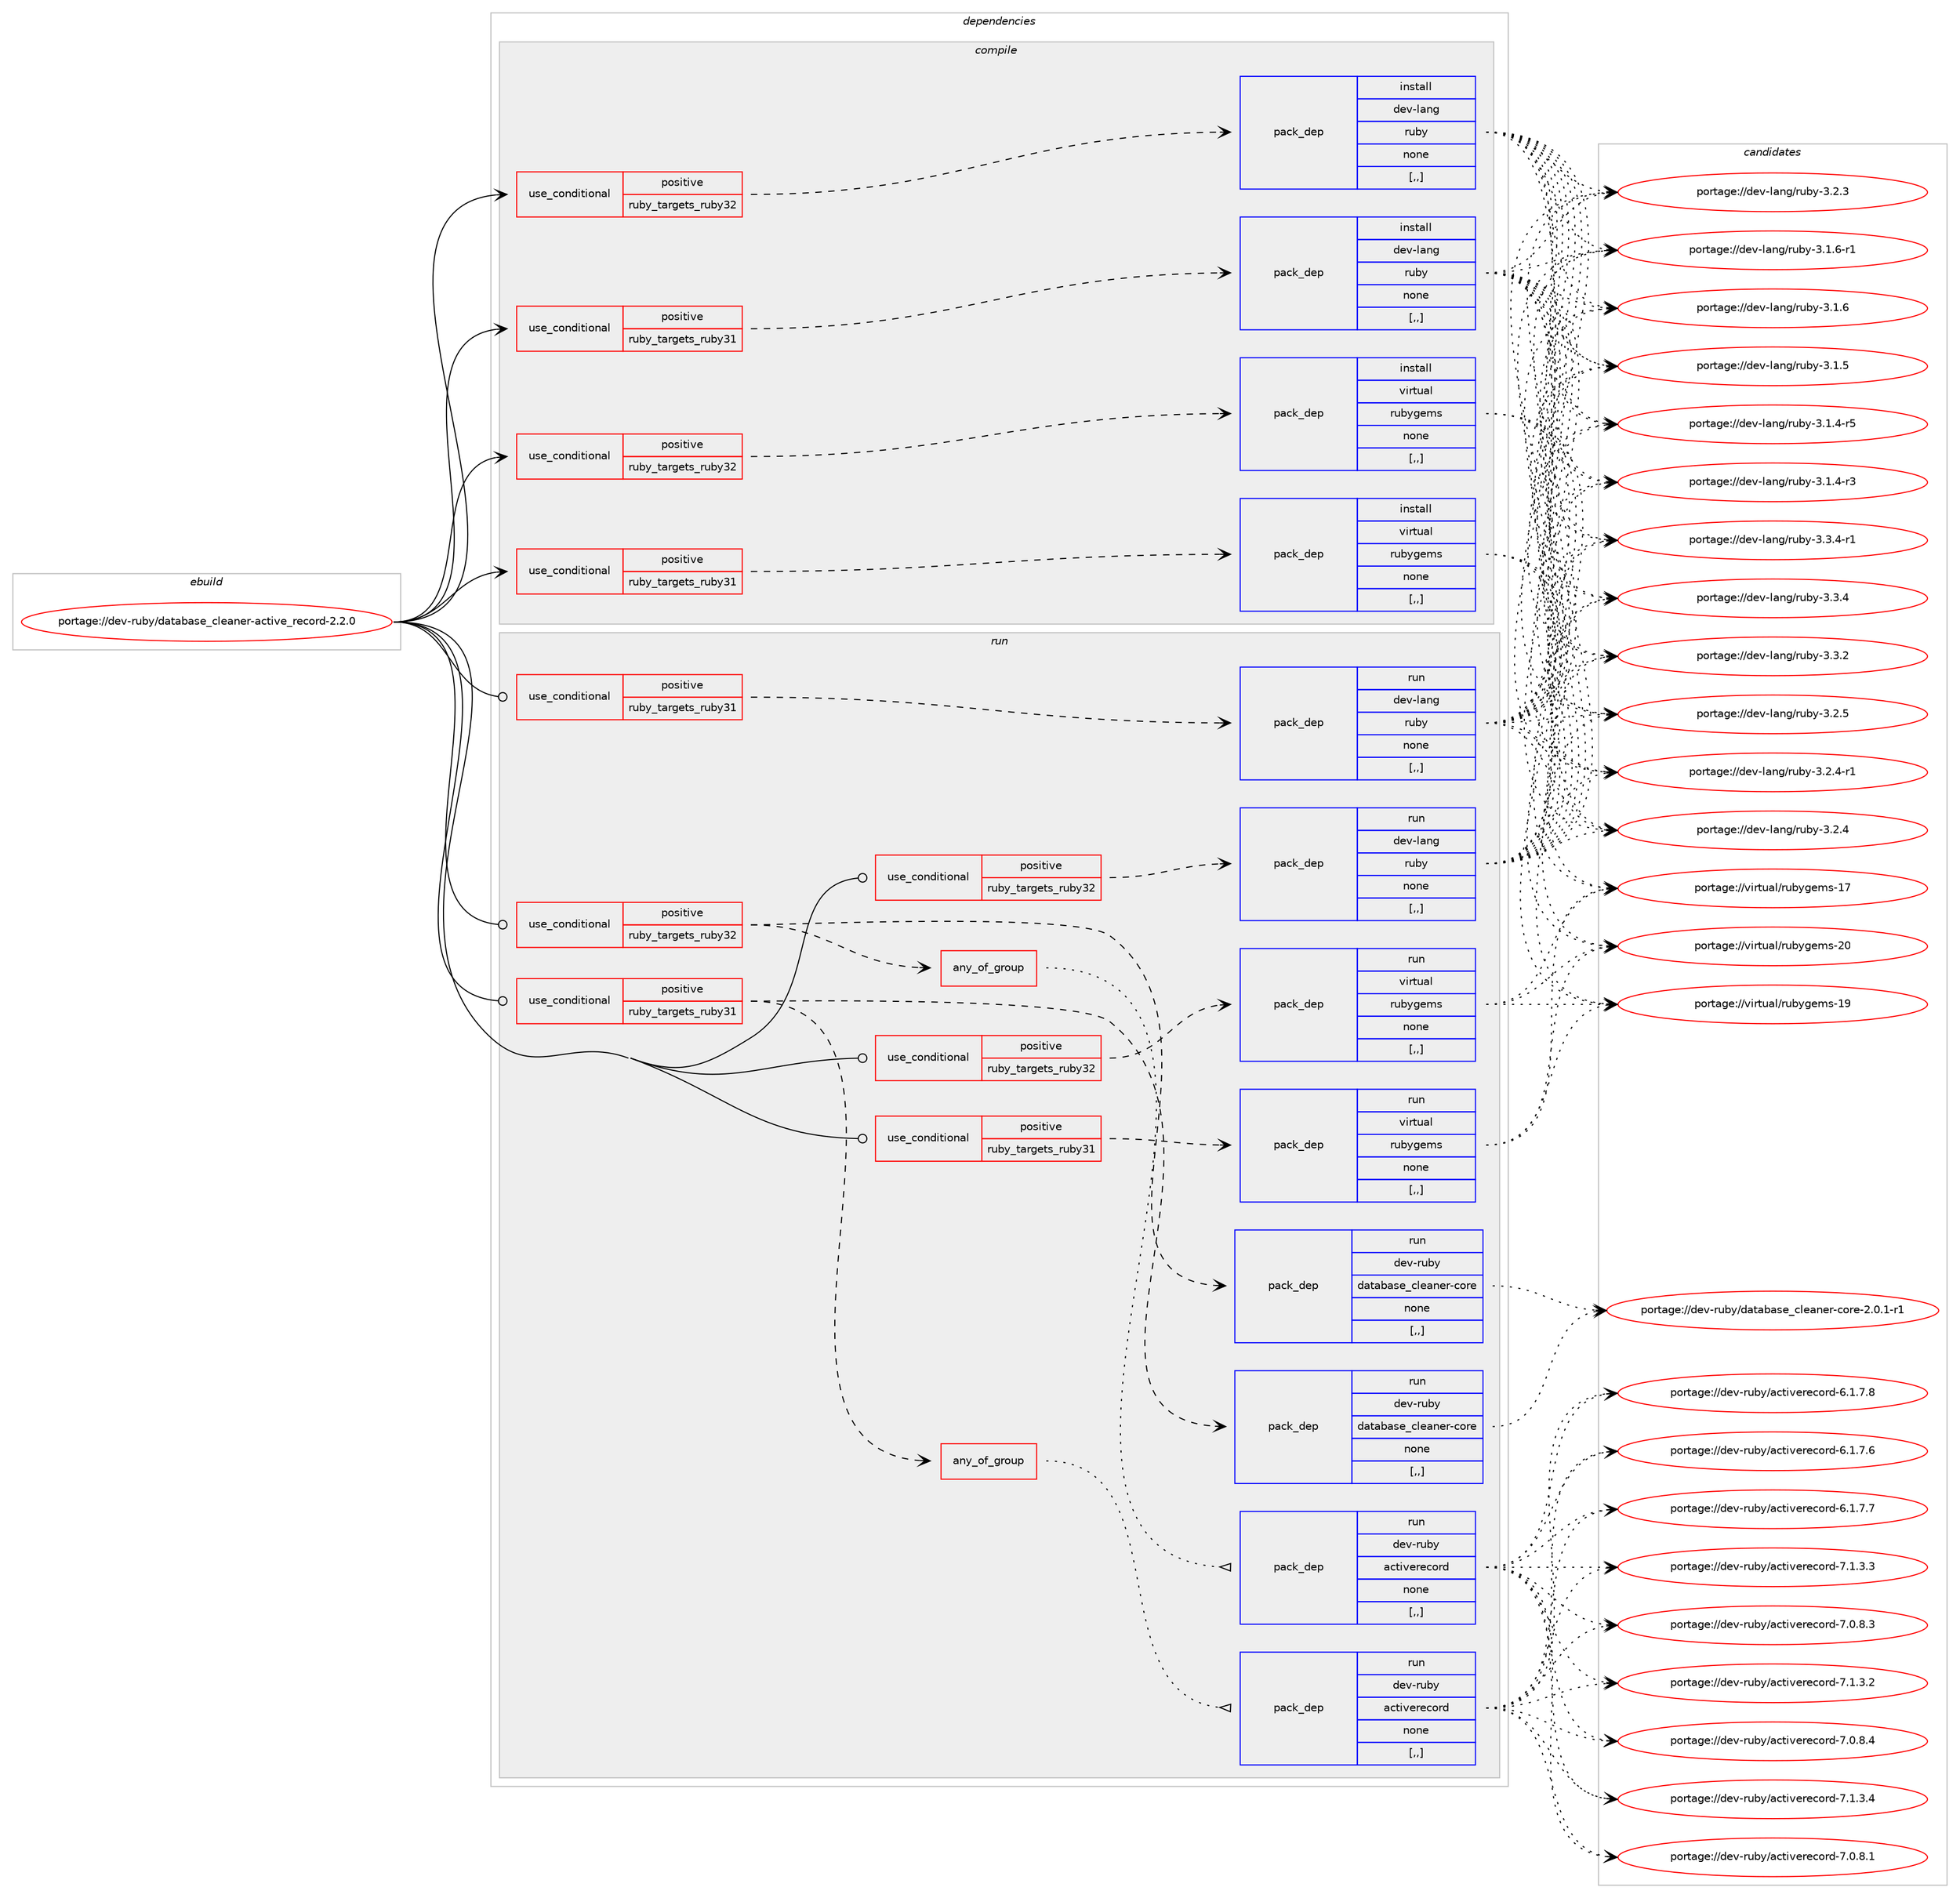digraph prolog {

# *************
# Graph options
# *************

newrank=true;
concentrate=true;
compound=true;
graph [rankdir=LR,fontname=Helvetica,fontsize=10,ranksep=1.5];#, ranksep=2.5, nodesep=0.2];
edge  [arrowhead=vee];
node  [fontname=Helvetica,fontsize=10];

# **********
# The ebuild
# **********

subgraph cluster_leftcol {
color=gray;
label=<<i>ebuild</i>>;
id [label="portage://dev-ruby/database_cleaner-active_record-2.2.0", color=red, width=4, href="../dev-ruby/database_cleaner-active_record-2.2.0.svg"];
}

# ****************
# The dependencies
# ****************

subgraph cluster_midcol {
color=gray;
label=<<i>dependencies</i>>;
subgraph cluster_compile {
fillcolor="#eeeeee";
style=filled;
label=<<i>compile</i>>;
subgraph cond46361 {
dependency180797 [label=<<TABLE BORDER="0" CELLBORDER="1" CELLSPACING="0" CELLPADDING="4"><TR><TD ROWSPAN="3" CELLPADDING="10">use_conditional</TD></TR><TR><TD>positive</TD></TR><TR><TD>ruby_targets_ruby31</TD></TR></TABLE>>, shape=none, color=red];
subgraph pack133143 {
dependency180798 [label=<<TABLE BORDER="0" CELLBORDER="1" CELLSPACING="0" CELLPADDING="4" WIDTH="220"><TR><TD ROWSPAN="6" CELLPADDING="30">pack_dep</TD></TR><TR><TD WIDTH="110">install</TD></TR><TR><TD>dev-lang</TD></TR><TR><TD>ruby</TD></TR><TR><TD>none</TD></TR><TR><TD>[,,]</TD></TR></TABLE>>, shape=none, color=blue];
}
dependency180797:e -> dependency180798:w [weight=20,style="dashed",arrowhead="vee"];
}
id:e -> dependency180797:w [weight=20,style="solid",arrowhead="vee"];
subgraph cond46362 {
dependency180799 [label=<<TABLE BORDER="0" CELLBORDER="1" CELLSPACING="0" CELLPADDING="4"><TR><TD ROWSPAN="3" CELLPADDING="10">use_conditional</TD></TR><TR><TD>positive</TD></TR><TR><TD>ruby_targets_ruby31</TD></TR></TABLE>>, shape=none, color=red];
subgraph pack133144 {
dependency180800 [label=<<TABLE BORDER="0" CELLBORDER="1" CELLSPACING="0" CELLPADDING="4" WIDTH="220"><TR><TD ROWSPAN="6" CELLPADDING="30">pack_dep</TD></TR><TR><TD WIDTH="110">install</TD></TR><TR><TD>virtual</TD></TR><TR><TD>rubygems</TD></TR><TR><TD>none</TD></TR><TR><TD>[,,]</TD></TR></TABLE>>, shape=none, color=blue];
}
dependency180799:e -> dependency180800:w [weight=20,style="dashed",arrowhead="vee"];
}
id:e -> dependency180799:w [weight=20,style="solid",arrowhead="vee"];
subgraph cond46363 {
dependency180801 [label=<<TABLE BORDER="0" CELLBORDER="1" CELLSPACING="0" CELLPADDING="4"><TR><TD ROWSPAN="3" CELLPADDING="10">use_conditional</TD></TR><TR><TD>positive</TD></TR><TR><TD>ruby_targets_ruby32</TD></TR></TABLE>>, shape=none, color=red];
subgraph pack133145 {
dependency180802 [label=<<TABLE BORDER="0" CELLBORDER="1" CELLSPACING="0" CELLPADDING="4" WIDTH="220"><TR><TD ROWSPAN="6" CELLPADDING="30">pack_dep</TD></TR><TR><TD WIDTH="110">install</TD></TR><TR><TD>dev-lang</TD></TR><TR><TD>ruby</TD></TR><TR><TD>none</TD></TR><TR><TD>[,,]</TD></TR></TABLE>>, shape=none, color=blue];
}
dependency180801:e -> dependency180802:w [weight=20,style="dashed",arrowhead="vee"];
}
id:e -> dependency180801:w [weight=20,style="solid",arrowhead="vee"];
subgraph cond46364 {
dependency180803 [label=<<TABLE BORDER="0" CELLBORDER="1" CELLSPACING="0" CELLPADDING="4"><TR><TD ROWSPAN="3" CELLPADDING="10">use_conditional</TD></TR><TR><TD>positive</TD></TR><TR><TD>ruby_targets_ruby32</TD></TR></TABLE>>, shape=none, color=red];
subgraph pack133146 {
dependency180804 [label=<<TABLE BORDER="0" CELLBORDER="1" CELLSPACING="0" CELLPADDING="4" WIDTH="220"><TR><TD ROWSPAN="6" CELLPADDING="30">pack_dep</TD></TR><TR><TD WIDTH="110">install</TD></TR><TR><TD>virtual</TD></TR><TR><TD>rubygems</TD></TR><TR><TD>none</TD></TR><TR><TD>[,,]</TD></TR></TABLE>>, shape=none, color=blue];
}
dependency180803:e -> dependency180804:w [weight=20,style="dashed",arrowhead="vee"];
}
id:e -> dependency180803:w [weight=20,style="solid",arrowhead="vee"];
}
subgraph cluster_compileandrun {
fillcolor="#eeeeee";
style=filled;
label=<<i>compile and run</i>>;
}
subgraph cluster_run {
fillcolor="#eeeeee";
style=filled;
label=<<i>run</i>>;
subgraph cond46365 {
dependency180805 [label=<<TABLE BORDER="0" CELLBORDER="1" CELLSPACING="0" CELLPADDING="4"><TR><TD ROWSPAN="3" CELLPADDING="10">use_conditional</TD></TR><TR><TD>positive</TD></TR><TR><TD>ruby_targets_ruby31</TD></TR></TABLE>>, shape=none, color=red];
subgraph any1143 {
dependency180806 [label=<<TABLE BORDER="0" CELLBORDER="1" CELLSPACING="0" CELLPADDING="4"><TR><TD CELLPADDING="10">any_of_group</TD></TR></TABLE>>, shape=none, color=red];subgraph pack133147 {
dependency180807 [label=<<TABLE BORDER="0" CELLBORDER="1" CELLSPACING="0" CELLPADDING="4" WIDTH="220"><TR><TD ROWSPAN="6" CELLPADDING="30">pack_dep</TD></TR><TR><TD WIDTH="110">run</TD></TR><TR><TD>dev-ruby</TD></TR><TR><TD>activerecord</TD></TR><TR><TD>none</TD></TR><TR><TD>[,,]</TD></TR></TABLE>>, shape=none, color=blue];
}
dependency180806:e -> dependency180807:w [weight=20,style="dotted",arrowhead="oinv"];
}
dependency180805:e -> dependency180806:w [weight=20,style="dashed",arrowhead="vee"];
subgraph pack133148 {
dependency180808 [label=<<TABLE BORDER="0" CELLBORDER="1" CELLSPACING="0" CELLPADDING="4" WIDTH="220"><TR><TD ROWSPAN="6" CELLPADDING="30">pack_dep</TD></TR><TR><TD WIDTH="110">run</TD></TR><TR><TD>dev-ruby</TD></TR><TR><TD>database_cleaner-core</TD></TR><TR><TD>none</TD></TR><TR><TD>[,,]</TD></TR></TABLE>>, shape=none, color=blue];
}
dependency180805:e -> dependency180808:w [weight=20,style="dashed",arrowhead="vee"];
}
id:e -> dependency180805:w [weight=20,style="solid",arrowhead="odot"];
subgraph cond46366 {
dependency180809 [label=<<TABLE BORDER="0" CELLBORDER="1" CELLSPACING="0" CELLPADDING="4"><TR><TD ROWSPAN="3" CELLPADDING="10">use_conditional</TD></TR><TR><TD>positive</TD></TR><TR><TD>ruby_targets_ruby31</TD></TR></TABLE>>, shape=none, color=red];
subgraph pack133149 {
dependency180810 [label=<<TABLE BORDER="0" CELLBORDER="1" CELLSPACING="0" CELLPADDING="4" WIDTH="220"><TR><TD ROWSPAN="6" CELLPADDING="30">pack_dep</TD></TR><TR><TD WIDTH="110">run</TD></TR><TR><TD>dev-lang</TD></TR><TR><TD>ruby</TD></TR><TR><TD>none</TD></TR><TR><TD>[,,]</TD></TR></TABLE>>, shape=none, color=blue];
}
dependency180809:e -> dependency180810:w [weight=20,style="dashed",arrowhead="vee"];
}
id:e -> dependency180809:w [weight=20,style="solid",arrowhead="odot"];
subgraph cond46367 {
dependency180811 [label=<<TABLE BORDER="0" CELLBORDER="1" CELLSPACING="0" CELLPADDING="4"><TR><TD ROWSPAN="3" CELLPADDING="10">use_conditional</TD></TR><TR><TD>positive</TD></TR><TR><TD>ruby_targets_ruby31</TD></TR></TABLE>>, shape=none, color=red];
subgraph pack133150 {
dependency180812 [label=<<TABLE BORDER="0" CELLBORDER="1" CELLSPACING="0" CELLPADDING="4" WIDTH="220"><TR><TD ROWSPAN="6" CELLPADDING="30">pack_dep</TD></TR><TR><TD WIDTH="110">run</TD></TR><TR><TD>virtual</TD></TR><TR><TD>rubygems</TD></TR><TR><TD>none</TD></TR><TR><TD>[,,]</TD></TR></TABLE>>, shape=none, color=blue];
}
dependency180811:e -> dependency180812:w [weight=20,style="dashed",arrowhead="vee"];
}
id:e -> dependency180811:w [weight=20,style="solid",arrowhead="odot"];
subgraph cond46368 {
dependency180813 [label=<<TABLE BORDER="0" CELLBORDER="1" CELLSPACING="0" CELLPADDING="4"><TR><TD ROWSPAN="3" CELLPADDING="10">use_conditional</TD></TR><TR><TD>positive</TD></TR><TR><TD>ruby_targets_ruby32</TD></TR></TABLE>>, shape=none, color=red];
subgraph any1144 {
dependency180814 [label=<<TABLE BORDER="0" CELLBORDER="1" CELLSPACING="0" CELLPADDING="4"><TR><TD CELLPADDING="10">any_of_group</TD></TR></TABLE>>, shape=none, color=red];subgraph pack133151 {
dependency180815 [label=<<TABLE BORDER="0" CELLBORDER="1" CELLSPACING="0" CELLPADDING="4" WIDTH="220"><TR><TD ROWSPAN="6" CELLPADDING="30">pack_dep</TD></TR><TR><TD WIDTH="110">run</TD></TR><TR><TD>dev-ruby</TD></TR><TR><TD>activerecord</TD></TR><TR><TD>none</TD></TR><TR><TD>[,,]</TD></TR></TABLE>>, shape=none, color=blue];
}
dependency180814:e -> dependency180815:w [weight=20,style="dotted",arrowhead="oinv"];
}
dependency180813:e -> dependency180814:w [weight=20,style="dashed",arrowhead="vee"];
subgraph pack133152 {
dependency180816 [label=<<TABLE BORDER="0" CELLBORDER="1" CELLSPACING="0" CELLPADDING="4" WIDTH="220"><TR><TD ROWSPAN="6" CELLPADDING="30">pack_dep</TD></TR><TR><TD WIDTH="110">run</TD></TR><TR><TD>dev-ruby</TD></TR><TR><TD>database_cleaner-core</TD></TR><TR><TD>none</TD></TR><TR><TD>[,,]</TD></TR></TABLE>>, shape=none, color=blue];
}
dependency180813:e -> dependency180816:w [weight=20,style="dashed",arrowhead="vee"];
}
id:e -> dependency180813:w [weight=20,style="solid",arrowhead="odot"];
subgraph cond46369 {
dependency180817 [label=<<TABLE BORDER="0" CELLBORDER="1" CELLSPACING="0" CELLPADDING="4"><TR><TD ROWSPAN="3" CELLPADDING="10">use_conditional</TD></TR><TR><TD>positive</TD></TR><TR><TD>ruby_targets_ruby32</TD></TR></TABLE>>, shape=none, color=red];
subgraph pack133153 {
dependency180818 [label=<<TABLE BORDER="0" CELLBORDER="1" CELLSPACING="0" CELLPADDING="4" WIDTH="220"><TR><TD ROWSPAN="6" CELLPADDING="30">pack_dep</TD></TR><TR><TD WIDTH="110">run</TD></TR><TR><TD>dev-lang</TD></TR><TR><TD>ruby</TD></TR><TR><TD>none</TD></TR><TR><TD>[,,]</TD></TR></TABLE>>, shape=none, color=blue];
}
dependency180817:e -> dependency180818:w [weight=20,style="dashed",arrowhead="vee"];
}
id:e -> dependency180817:w [weight=20,style="solid",arrowhead="odot"];
subgraph cond46370 {
dependency180819 [label=<<TABLE BORDER="0" CELLBORDER="1" CELLSPACING="0" CELLPADDING="4"><TR><TD ROWSPAN="3" CELLPADDING="10">use_conditional</TD></TR><TR><TD>positive</TD></TR><TR><TD>ruby_targets_ruby32</TD></TR></TABLE>>, shape=none, color=red];
subgraph pack133154 {
dependency180820 [label=<<TABLE BORDER="0" CELLBORDER="1" CELLSPACING="0" CELLPADDING="4" WIDTH="220"><TR><TD ROWSPAN="6" CELLPADDING="30">pack_dep</TD></TR><TR><TD WIDTH="110">run</TD></TR><TR><TD>virtual</TD></TR><TR><TD>rubygems</TD></TR><TR><TD>none</TD></TR><TR><TD>[,,]</TD></TR></TABLE>>, shape=none, color=blue];
}
dependency180819:e -> dependency180820:w [weight=20,style="dashed",arrowhead="vee"];
}
id:e -> dependency180819:w [weight=20,style="solid",arrowhead="odot"];
}
}

# **************
# The candidates
# **************

subgraph cluster_choices {
rank=same;
color=gray;
label=<<i>candidates</i>>;

subgraph choice133143 {
color=black;
nodesep=1;
choice100101118451089711010347114117981214551465146524511449 [label="portage://dev-lang/ruby-3.3.4-r1", color=red, width=4,href="../dev-lang/ruby-3.3.4-r1.svg"];
choice10010111845108971101034711411798121455146514652 [label="portage://dev-lang/ruby-3.3.4", color=red, width=4,href="../dev-lang/ruby-3.3.4.svg"];
choice10010111845108971101034711411798121455146514650 [label="portage://dev-lang/ruby-3.3.2", color=red, width=4,href="../dev-lang/ruby-3.3.2.svg"];
choice10010111845108971101034711411798121455146504653 [label="portage://dev-lang/ruby-3.2.5", color=red, width=4,href="../dev-lang/ruby-3.2.5.svg"];
choice100101118451089711010347114117981214551465046524511449 [label="portage://dev-lang/ruby-3.2.4-r1", color=red, width=4,href="../dev-lang/ruby-3.2.4-r1.svg"];
choice10010111845108971101034711411798121455146504652 [label="portage://dev-lang/ruby-3.2.4", color=red, width=4,href="../dev-lang/ruby-3.2.4.svg"];
choice10010111845108971101034711411798121455146504651 [label="portage://dev-lang/ruby-3.2.3", color=red, width=4,href="../dev-lang/ruby-3.2.3.svg"];
choice100101118451089711010347114117981214551464946544511449 [label="portage://dev-lang/ruby-3.1.6-r1", color=red, width=4,href="../dev-lang/ruby-3.1.6-r1.svg"];
choice10010111845108971101034711411798121455146494654 [label="portage://dev-lang/ruby-3.1.6", color=red, width=4,href="../dev-lang/ruby-3.1.6.svg"];
choice10010111845108971101034711411798121455146494653 [label="portage://dev-lang/ruby-3.1.5", color=red, width=4,href="../dev-lang/ruby-3.1.5.svg"];
choice100101118451089711010347114117981214551464946524511453 [label="portage://dev-lang/ruby-3.1.4-r5", color=red, width=4,href="../dev-lang/ruby-3.1.4-r5.svg"];
choice100101118451089711010347114117981214551464946524511451 [label="portage://dev-lang/ruby-3.1.4-r3", color=red, width=4,href="../dev-lang/ruby-3.1.4-r3.svg"];
dependency180798:e -> choice100101118451089711010347114117981214551465146524511449:w [style=dotted,weight="100"];
dependency180798:e -> choice10010111845108971101034711411798121455146514652:w [style=dotted,weight="100"];
dependency180798:e -> choice10010111845108971101034711411798121455146514650:w [style=dotted,weight="100"];
dependency180798:e -> choice10010111845108971101034711411798121455146504653:w [style=dotted,weight="100"];
dependency180798:e -> choice100101118451089711010347114117981214551465046524511449:w [style=dotted,weight="100"];
dependency180798:e -> choice10010111845108971101034711411798121455146504652:w [style=dotted,weight="100"];
dependency180798:e -> choice10010111845108971101034711411798121455146504651:w [style=dotted,weight="100"];
dependency180798:e -> choice100101118451089711010347114117981214551464946544511449:w [style=dotted,weight="100"];
dependency180798:e -> choice10010111845108971101034711411798121455146494654:w [style=dotted,weight="100"];
dependency180798:e -> choice10010111845108971101034711411798121455146494653:w [style=dotted,weight="100"];
dependency180798:e -> choice100101118451089711010347114117981214551464946524511453:w [style=dotted,weight="100"];
dependency180798:e -> choice100101118451089711010347114117981214551464946524511451:w [style=dotted,weight="100"];
}
subgraph choice133144 {
color=black;
nodesep=1;
choice118105114116117971084711411798121103101109115455048 [label="portage://virtual/rubygems-20", color=red, width=4,href="../virtual/rubygems-20.svg"];
choice118105114116117971084711411798121103101109115454957 [label="portage://virtual/rubygems-19", color=red, width=4,href="../virtual/rubygems-19.svg"];
choice118105114116117971084711411798121103101109115454955 [label="portage://virtual/rubygems-17", color=red, width=4,href="../virtual/rubygems-17.svg"];
dependency180800:e -> choice118105114116117971084711411798121103101109115455048:w [style=dotted,weight="100"];
dependency180800:e -> choice118105114116117971084711411798121103101109115454957:w [style=dotted,weight="100"];
dependency180800:e -> choice118105114116117971084711411798121103101109115454955:w [style=dotted,weight="100"];
}
subgraph choice133145 {
color=black;
nodesep=1;
choice100101118451089711010347114117981214551465146524511449 [label="portage://dev-lang/ruby-3.3.4-r1", color=red, width=4,href="../dev-lang/ruby-3.3.4-r1.svg"];
choice10010111845108971101034711411798121455146514652 [label="portage://dev-lang/ruby-3.3.4", color=red, width=4,href="../dev-lang/ruby-3.3.4.svg"];
choice10010111845108971101034711411798121455146514650 [label="portage://dev-lang/ruby-3.3.2", color=red, width=4,href="../dev-lang/ruby-3.3.2.svg"];
choice10010111845108971101034711411798121455146504653 [label="portage://dev-lang/ruby-3.2.5", color=red, width=4,href="../dev-lang/ruby-3.2.5.svg"];
choice100101118451089711010347114117981214551465046524511449 [label="portage://dev-lang/ruby-3.2.4-r1", color=red, width=4,href="../dev-lang/ruby-3.2.4-r1.svg"];
choice10010111845108971101034711411798121455146504652 [label="portage://dev-lang/ruby-3.2.4", color=red, width=4,href="../dev-lang/ruby-3.2.4.svg"];
choice10010111845108971101034711411798121455146504651 [label="portage://dev-lang/ruby-3.2.3", color=red, width=4,href="../dev-lang/ruby-3.2.3.svg"];
choice100101118451089711010347114117981214551464946544511449 [label="portage://dev-lang/ruby-3.1.6-r1", color=red, width=4,href="../dev-lang/ruby-3.1.6-r1.svg"];
choice10010111845108971101034711411798121455146494654 [label="portage://dev-lang/ruby-3.1.6", color=red, width=4,href="../dev-lang/ruby-3.1.6.svg"];
choice10010111845108971101034711411798121455146494653 [label="portage://dev-lang/ruby-3.1.5", color=red, width=4,href="../dev-lang/ruby-3.1.5.svg"];
choice100101118451089711010347114117981214551464946524511453 [label="portage://dev-lang/ruby-3.1.4-r5", color=red, width=4,href="../dev-lang/ruby-3.1.4-r5.svg"];
choice100101118451089711010347114117981214551464946524511451 [label="portage://dev-lang/ruby-3.1.4-r3", color=red, width=4,href="../dev-lang/ruby-3.1.4-r3.svg"];
dependency180802:e -> choice100101118451089711010347114117981214551465146524511449:w [style=dotted,weight="100"];
dependency180802:e -> choice10010111845108971101034711411798121455146514652:w [style=dotted,weight="100"];
dependency180802:e -> choice10010111845108971101034711411798121455146514650:w [style=dotted,weight="100"];
dependency180802:e -> choice10010111845108971101034711411798121455146504653:w [style=dotted,weight="100"];
dependency180802:e -> choice100101118451089711010347114117981214551465046524511449:w [style=dotted,weight="100"];
dependency180802:e -> choice10010111845108971101034711411798121455146504652:w [style=dotted,weight="100"];
dependency180802:e -> choice10010111845108971101034711411798121455146504651:w [style=dotted,weight="100"];
dependency180802:e -> choice100101118451089711010347114117981214551464946544511449:w [style=dotted,weight="100"];
dependency180802:e -> choice10010111845108971101034711411798121455146494654:w [style=dotted,weight="100"];
dependency180802:e -> choice10010111845108971101034711411798121455146494653:w [style=dotted,weight="100"];
dependency180802:e -> choice100101118451089711010347114117981214551464946524511453:w [style=dotted,weight="100"];
dependency180802:e -> choice100101118451089711010347114117981214551464946524511451:w [style=dotted,weight="100"];
}
subgraph choice133146 {
color=black;
nodesep=1;
choice118105114116117971084711411798121103101109115455048 [label="portage://virtual/rubygems-20", color=red, width=4,href="../virtual/rubygems-20.svg"];
choice118105114116117971084711411798121103101109115454957 [label="portage://virtual/rubygems-19", color=red, width=4,href="../virtual/rubygems-19.svg"];
choice118105114116117971084711411798121103101109115454955 [label="portage://virtual/rubygems-17", color=red, width=4,href="../virtual/rubygems-17.svg"];
dependency180804:e -> choice118105114116117971084711411798121103101109115455048:w [style=dotted,weight="100"];
dependency180804:e -> choice118105114116117971084711411798121103101109115454957:w [style=dotted,weight="100"];
dependency180804:e -> choice118105114116117971084711411798121103101109115454955:w [style=dotted,weight="100"];
}
subgraph choice133147 {
color=black;
nodesep=1;
choice1001011184511411798121479799116105118101114101991111141004555464946514652 [label="portage://dev-ruby/activerecord-7.1.3.4", color=red, width=4,href="../dev-ruby/activerecord-7.1.3.4.svg"];
choice1001011184511411798121479799116105118101114101991111141004555464946514651 [label="portage://dev-ruby/activerecord-7.1.3.3", color=red, width=4,href="../dev-ruby/activerecord-7.1.3.3.svg"];
choice1001011184511411798121479799116105118101114101991111141004555464946514650 [label="portage://dev-ruby/activerecord-7.1.3.2", color=red, width=4,href="../dev-ruby/activerecord-7.1.3.2.svg"];
choice1001011184511411798121479799116105118101114101991111141004555464846564652 [label="portage://dev-ruby/activerecord-7.0.8.4", color=red, width=4,href="../dev-ruby/activerecord-7.0.8.4.svg"];
choice1001011184511411798121479799116105118101114101991111141004555464846564651 [label="portage://dev-ruby/activerecord-7.0.8.3", color=red, width=4,href="../dev-ruby/activerecord-7.0.8.3.svg"];
choice1001011184511411798121479799116105118101114101991111141004555464846564649 [label="portage://dev-ruby/activerecord-7.0.8.1", color=red, width=4,href="../dev-ruby/activerecord-7.0.8.1.svg"];
choice1001011184511411798121479799116105118101114101991111141004554464946554656 [label="portage://dev-ruby/activerecord-6.1.7.8", color=red, width=4,href="../dev-ruby/activerecord-6.1.7.8.svg"];
choice1001011184511411798121479799116105118101114101991111141004554464946554655 [label="portage://dev-ruby/activerecord-6.1.7.7", color=red, width=4,href="../dev-ruby/activerecord-6.1.7.7.svg"];
choice1001011184511411798121479799116105118101114101991111141004554464946554654 [label="portage://dev-ruby/activerecord-6.1.7.6", color=red, width=4,href="../dev-ruby/activerecord-6.1.7.6.svg"];
dependency180807:e -> choice1001011184511411798121479799116105118101114101991111141004555464946514652:w [style=dotted,weight="100"];
dependency180807:e -> choice1001011184511411798121479799116105118101114101991111141004555464946514651:w [style=dotted,weight="100"];
dependency180807:e -> choice1001011184511411798121479799116105118101114101991111141004555464946514650:w [style=dotted,weight="100"];
dependency180807:e -> choice1001011184511411798121479799116105118101114101991111141004555464846564652:w [style=dotted,weight="100"];
dependency180807:e -> choice1001011184511411798121479799116105118101114101991111141004555464846564651:w [style=dotted,weight="100"];
dependency180807:e -> choice1001011184511411798121479799116105118101114101991111141004555464846564649:w [style=dotted,weight="100"];
dependency180807:e -> choice1001011184511411798121479799116105118101114101991111141004554464946554656:w [style=dotted,weight="100"];
dependency180807:e -> choice1001011184511411798121479799116105118101114101991111141004554464946554655:w [style=dotted,weight="100"];
dependency180807:e -> choice1001011184511411798121479799116105118101114101991111141004554464946554654:w [style=dotted,weight="100"];
}
subgraph choice133148 {
color=black;
nodesep=1;
choice1001011184511411798121471009711697989711510195991081019711010111445991111141014550464846494511449 [label="portage://dev-ruby/database_cleaner-core-2.0.1-r1", color=red, width=4,href="../dev-ruby/database_cleaner-core-2.0.1-r1.svg"];
dependency180808:e -> choice1001011184511411798121471009711697989711510195991081019711010111445991111141014550464846494511449:w [style=dotted,weight="100"];
}
subgraph choice133149 {
color=black;
nodesep=1;
choice100101118451089711010347114117981214551465146524511449 [label="portage://dev-lang/ruby-3.3.4-r1", color=red, width=4,href="../dev-lang/ruby-3.3.4-r1.svg"];
choice10010111845108971101034711411798121455146514652 [label="portage://dev-lang/ruby-3.3.4", color=red, width=4,href="../dev-lang/ruby-3.3.4.svg"];
choice10010111845108971101034711411798121455146514650 [label="portage://dev-lang/ruby-3.3.2", color=red, width=4,href="../dev-lang/ruby-3.3.2.svg"];
choice10010111845108971101034711411798121455146504653 [label="portage://dev-lang/ruby-3.2.5", color=red, width=4,href="../dev-lang/ruby-3.2.5.svg"];
choice100101118451089711010347114117981214551465046524511449 [label="portage://dev-lang/ruby-3.2.4-r1", color=red, width=4,href="../dev-lang/ruby-3.2.4-r1.svg"];
choice10010111845108971101034711411798121455146504652 [label="portage://dev-lang/ruby-3.2.4", color=red, width=4,href="../dev-lang/ruby-3.2.4.svg"];
choice10010111845108971101034711411798121455146504651 [label="portage://dev-lang/ruby-3.2.3", color=red, width=4,href="../dev-lang/ruby-3.2.3.svg"];
choice100101118451089711010347114117981214551464946544511449 [label="portage://dev-lang/ruby-3.1.6-r1", color=red, width=4,href="../dev-lang/ruby-3.1.6-r1.svg"];
choice10010111845108971101034711411798121455146494654 [label="portage://dev-lang/ruby-3.1.6", color=red, width=4,href="../dev-lang/ruby-3.1.6.svg"];
choice10010111845108971101034711411798121455146494653 [label="portage://dev-lang/ruby-3.1.5", color=red, width=4,href="../dev-lang/ruby-3.1.5.svg"];
choice100101118451089711010347114117981214551464946524511453 [label="portage://dev-lang/ruby-3.1.4-r5", color=red, width=4,href="../dev-lang/ruby-3.1.4-r5.svg"];
choice100101118451089711010347114117981214551464946524511451 [label="portage://dev-lang/ruby-3.1.4-r3", color=red, width=4,href="../dev-lang/ruby-3.1.4-r3.svg"];
dependency180810:e -> choice100101118451089711010347114117981214551465146524511449:w [style=dotted,weight="100"];
dependency180810:e -> choice10010111845108971101034711411798121455146514652:w [style=dotted,weight="100"];
dependency180810:e -> choice10010111845108971101034711411798121455146514650:w [style=dotted,weight="100"];
dependency180810:e -> choice10010111845108971101034711411798121455146504653:w [style=dotted,weight="100"];
dependency180810:e -> choice100101118451089711010347114117981214551465046524511449:w [style=dotted,weight="100"];
dependency180810:e -> choice10010111845108971101034711411798121455146504652:w [style=dotted,weight="100"];
dependency180810:e -> choice10010111845108971101034711411798121455146504651:w [style=dotted,weight="100"];
dependency180810:e -> choice100101118451089711010347114117981214551464946544511449:w [style=dotted,weight="100"];
dependency180810:e -> choice10010111845108971101034711411798121455146494654:w [style=dotted,weight="100"];
dependency180810:e -> choice10010111845108971101034711411798121455146494653:w [style=dotted,weight="100"];
dependency180810:e -> choice100101118451089711010347114117981214551464946524511453:w [style=dotted,weight="100"];
dependency180810:e -> choice100101118451089711010347114117981214551464946524511451:w [style=dotted,weight="100"];
}
subgraph choice133150 {
color=black;
nodesep=1;
choice118105114116117971084711411798121103101109115455048 [label="portage://virtual/rubygems-20", color=red, width=4,href="../virtual/rubygems-20.svg"];
choice118105114116117971084711411798121103101109115454957 [label="portage://virtual/rubygems-19", color=red, width=4,href="../virtual/rubygems-19.svg"];
choice118105114116117971084711411798121103101109115454955 [label="portage://virtual/rubygems-17", color=red, width=4,href="../virtual/rubygems-17.svg"];
dependency180812:e -> choice118105114116117971084711411798121103101109115455048:w [style=dotted,weight="100"];
dependency180812:e -> choice118105114116117971084711411798121103101109115454957:w [style=dotted,weight="100"];
dependency180812:e -> choice118105114116117971084711411798121103101109115454955:w [style=dotted,weight="100"];
}
subgraph choice133151 {
color=black;
nodesep=1;
choice1001011184511411798121479799116105118101114101991111141004555464946514652 [label="portage://dev-ruby/activerecord-7.1.3.4", color=red, width=4,href="../dev-ruby/activerecord-7.1.3.4.svg"];
choice1001011184511411798121479799116105118101114101991111141004555464946514651 [label="portage://dev-ruby/activerecord-7.1.3.3", color=red, width=4,href="../dev-ruby/activerecord-7.1.3.3.svg"];
choice1001011184511411798121479799116105118101114101991111141004555464946514650 [label="portage://dev-ruby/activerecord-7.1.3.2", color=red, width=4,href="../dev-ruby/activerecord-7.1.3.2.svg"];
choice1001011184511411798121479799116105118101114101991111141004555464846564652 [label="portage://dev-ruby/activerecord-7.0.8.4", color=red, width=4,href="../dev-ruby/activerecord-7.0.8.4.svg"];
choice1001011184511411798121479799116105118101114101991111141004555464846564651 [label="portage://dev-ruby/activerecord-7.0.8.3", color=red, width=4,href="../dev-ruby/activerecord-7.0.8.3.svg"];
choice1001011184511411798121479799116105118101114101991111141004555464846564649 [label="portage://dev-ruby/activerecord-7.0.8.1", color=red, width=4,href="../dev-ruby/activerecord-7.0.8.1.svg"];
choice1001011184511411798121479799116105118101114101991111141004554464946554656 [label="portage://dev-ruby/activerecord-6.1.7.8", color=red, width=4,href="../dev-ruby/activerecord-6.1.7.8.svg"];
choice1001011184511411798121479799116105118101114101991111141004554464946554655 [label="portage://dev-ruby/activerecord-6.1.7.7", color=red, width=4,href="../dev-ruby/activerecord-6.1.7.7.svg"];
choice1001011184511411798121479799116105118101114101991111141004554464946554654 [label="portage://dev-ruby/activerecord-6.1.7.6", color=red, width=4,href="../dev-ruby/activerecord-6.1.7.6.svg"];
dependency180815:e -> choice1001011184511411798121479799116105118101114101991111141004555464946514652:w [style=dotted,weight="100"];
dependency180815:e -> choice1001011184511411798121479799116105118101114101991111141004555464946514651:w [style=dotted,weight="100"];
dependency180815:e -> choice1001011184511411798121479799116105118101114101991111141004555464946514650:w [style=dotted,weight="100"];
dependency180815:e -> choice1001011184511411798121479799116105118101114101991111141004555464846564652:w [style=dotted,weight="100"];
dependency180815:e -> choice1001011184511411798121479799116105118101114101991111141004555464846564651:w [style=dotted,weight="100"];
dependency180815:e -> choice1001011184511411798121479799116105118101114101991111141004555464846564649:w [style=dotted,weight="100"];
dependency180815:e -> choice1001011184511411798121479799116105118101114101991111141004554464946554656:w [style=dotted,weight="100"];
dependency180815:e -> choice1001011184511411798121479799116105118101114101991111141004554464946554655:w [style=dotted,weight="100"];
dependency180815:e -> choice1001011184511411798121479799116105118101114101991111141004554464946554654:w [style=dotted,weight="100"];
}
subgraph choice133152 {
color=black;
nodesep=1;
choice1001011184511411798121471009711697989711510195991081019711010111445991111141014550464846494511449 [label="portage://dev-ruby/database_cleaner-core-2.0.1-r1", color=red, width=4,href="../dev-ruby/database_cleaner-core-2.0.1-r1.svg"];
dependency180816:e -> choice1001011184511411798121471009711697989711510195991081019711010111445991111141014550464846494511449:w [style=dotted,weight="100"];
}
subgraph choice133153 {
color=black;
nodesep=1;
choice100101118451089711010347114117981214551465146524511449 [label="portage://dev-lang/ruby-3.3.4-r1", color=red, width=4,href="../dev-lang/ruby-3.3.4-r1.svg"];
choice10010111845108971101034711411798121455146514652 [label="portage://dev-lang/ruby-3.3.4", color=red, width=4,href="../dev-lang/ruby-3.3.4.svg"];
choice10010111845108971101034711411798121455146514650 [label="portage://dev-lang/ruby-3.3.2", color=red, width=4,href="../dev-lang/ruby-3.3.2.svg"];
choice10010111845108971101034711411798121455146504653 [label="portage://dev-lang/ruby-3.2.5", color=red, width=4,href="../dev-lang/ruby-3.2.5.svg"];
choice100101118451089711010347114117981214551465046524511449 [label="portage://dev-lang/ruby-3.2.4-r1", color=red, width=4,href="../dev-lang/ruby-3.2.4-r1.svg"];
choice10010111845108971101034711411798121455146504652 [label="portage://dev-lang/ruby-3.2.4", color=red, width=4,href="../dev-lang/ruby-3.2.4.svg"];
choice10010111845108971101034711411798121455146504651 [label="portage://dev-lang/ruby-3.2.3", color=red, width=4,href="../dev-lang/ruby-3.2.3.svg"];
choice100101118451089711010347114117981214551464946544511449 [label="portage://dev-lang/ruby-3.1.6-r1", color=red, width=4,href="../dev-lang/ruby-3.1.6-r1.svg"];
choice10010111845108971101034711411798121455146494654 [label="portage://dev-lang/ruby-3.1.6", color=red, width=4,href="../dev-lang/ruby-3.1.6.svg"];
choice10010111845108971101034711411798121455146494653 [label="portage://dev-lang/ruby-3.1.5", color=red, width=4,href="../dev-lang/ruby-3.1.5.svg"];
choice100101118451089711010347114117981214551464946524511453 [label="portage://dev-lang/ruby-3.1.4-r5", color=red, width=4,href="../dev-lang/ruby-3.1.4-r5.svg"];
choice100101118451089711010347114117981214551464946524511451 [label="portage://dev-lang/ruby-3.1.4-r3", color=red, width=4,href="../dev-lang/ruby-3.1.4-r3.svg"];
dependency180818:e -> choice100101118451089711010347114117981214551465146524511449:w [style=dotted,weight="100"];
dependency180818:e -> choice10010111845108971101034711411798121455146514652:w [style=dotted,weight="100"];
dependency180818:e -> choice10010111845108971101034711411798121455146514650:w [style=dotted,weight="100"];
dependency180818:e -> choice10010111845108971101034711411798121455146504653:w [style=dotted,weight="100"];
dependency180818:e -> choice100101118451089711010347114117981214551465046524511449:w [style=dotted,weight="100"];
dependency180818:e -> choice10010111845108971101034711411798121455146504652:w [style=dotted,weight="100"];
dependency180818:e -> choice10010111845108971101034711411798121455146504651:w [style=dotted,weight="100"];
dependency180818:e -> choice100101118451089711010347114117981214551464946544511449:w [style=dotted,weight="100"];
dependency180818:e -> choice10010111845108971101034711411798121455146494654:w [style=dotted,weight="100"];
dependency180818:e -> choice10010111845108971101034711411798121455146494653:w [style=dotted,weight="100"];
dependency180818:e -> choice100101118451089711010347114117981214551464946524511453:w [style=dotted,weight="100"];
dependency180818:e -> choice100101118451089711010347114117981214551464946524511451:w [style=dotted,weight="100"];
}
subgraph choice133154 {
color=black;
nodesep=1;
choice118105114116117971084711411798121103101109115455048 [label="portage://virtual/rubygems-20", color=red, width=4,href="../virtual/rubygems-20.svg"];
choice118105114116117971084711411798121103101109115454957 [label="portage://virtual/rubygems-19", color=red, width=4,href="../virtual/rubygems-19.svg"];
choice118105114116117971084711411798121103101109115454955 [label="portage://virtual/rubygems-17", color=red, width=4,href="../virtual/rubygems-17.svg"];
dependency180820:e -> choice118105114116117971084711411798121103101109115455048:w [style=dotted,weight="100"];
dependency180820:e -> choice118105114116117971084711411798121103101109115454957:w [style=dotted,weight="100"];
dependency180820:e -> choice118105114116117971084711411798121103101109115454955:w [style=dotted,weight="100"];
}
}

}
